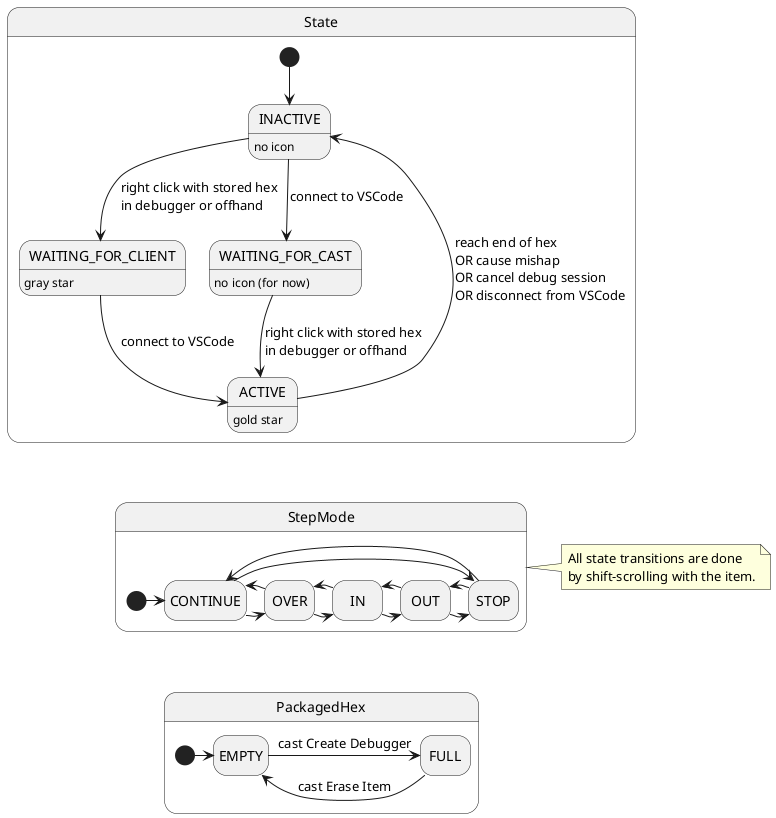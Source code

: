 @startuml

hide empty description

state State {
    [*] --> INACTIVE

    state INACTIVE: no icon
    INACTIVE --> WAITING_FOR_CLIENT: right click with stored hex\t\lin debugger or offhand
    INACTIVE --> WAITING_FOR_CAST: connect to VSCode

    state WAITING_FOR_CLIENT: gray star
    WAITING_FOR_CLIENT --> ACTIVE: connect to VSCode\t

    state WAITING_FOR_CAST: no icon (for now)
    WAITING_FOR_CAST --> ACTIVE: right click with stored hex\lin debugger or offhand

    state ACTIVE: gold star
    ACTIVE -up-> INACTIVE: reach end of hex\lOR cause mishap\lOR cancel debug session\lOR disconnect from VSCode
}

state StepMode {
    [*] -> CONTINUE

    state CONTINUE
    CONTINUE -> OVER
    CONTINUE -> STOP

    state OVER
    OVER -> IN
    OVER -left-> CONTINUE

    state IN
    IN -> OUT
    IN -left-> OVER

    state OUT
    OUT -> STOP
    OUT -left-> IN

    state STOP
    STOP -left-> CONTINUE
    STOP -left-> OUT
}
note right of StepMode
    All state transitions are done
    by shift-scrolling with the item.
end note

state PackagedHex {
    [*] -> EMPTY

    state EMPTY
    EMPTY -> FULL: cast Create Debugger

    state FULL
    FULL -> EMPTY: \ncast Erase Item
}

State -[hidden]-> StepMode
StepMode -[hidden]-> PackagedHex

@enduml